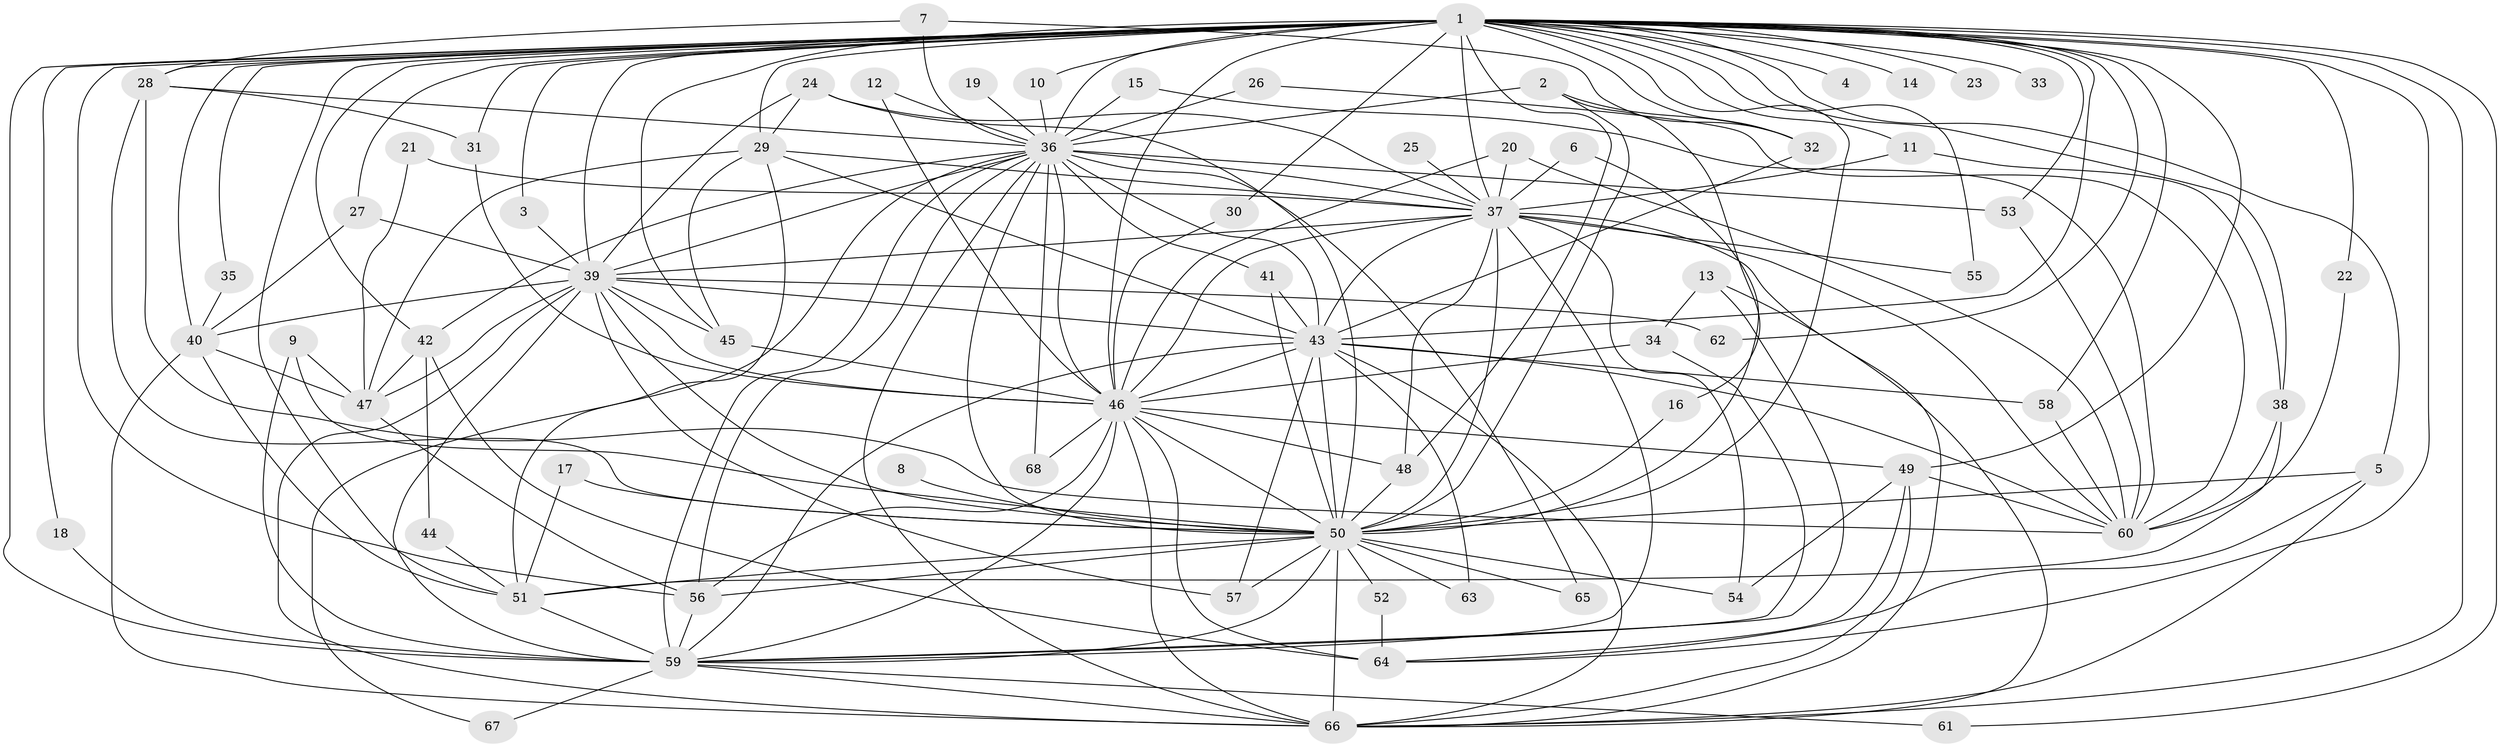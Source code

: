 // original degree distribution, {31: 0.007407407407407408, 28: 0.007407407407407408, 23: 0.007407407407407408, 19: 0.014814814814814815, 24: 0.014814814814814815, 37: 0.007407407407407408, 16: 0.014814814814814815, 3: 0.2074074074074074, 6: 0.02962962962962963, 4: 0.11851851851851852, 2: 0.5333333333333333, 7: 0.014814814814814815, 5: 0.007407407407407408, 10: 0.007407407407407408, 8: 0.007407407407407408}
// Generated by graph-tools (version 1.1) at 2025/25/03/09/25 03:25:53]
// undirected, 68 vertices, 186 edges
graph export_dot {
graph [start="1"]
  node [color=gray90,style=filled];
  1;
  2;
  3;
  4;
  5;
  6;
  7;
  8;
  9;
  10;
  11;
  12;
  13;
  14;
  15;
  16;
  17;
  18;
  19;
  20;
  21;
  22;
  23;
  24;
  25;
  26;
  27;
  28;
  29;
  30;
  31;
  32;
  33;
  34;
  35;
  36;
  37;
  38;
  39;
  40;
  41;
  42;
  43;
  44;
  45;
  46;
  47;
  48;
  49;
  50;
  51;
  52;
  53;
  54;
  55;
  56;
  57;
  58;
  59;
  60;
  61;
  62;
  63;
  64;
  65;
  66;
  67;
  68;
  1 -- 3 [weight=1.0];
  1 -- 4 [weight=2.0];
  1 -- 5 [weight=1.0];
  1 -- 10 [weight=1.0];
  1 -- 11 [weight=1.0];
  1 -- 14 [weight=2.0];
  1 -- 18 [weight=1.0];
  1 -- 22 [weight=1.0];
  1 -- 23 [weight=1.0];
  1 -- 27 [weight=1.0];
  1 -- 28 [weight=1.0];
  1 -- 29 [weight=1.0];
  1 -- 30 [weight=1.0];
  1 -- 31 [weight=1.0];
  1 -- 32 [weight=1.0];
  1 -- 33 [weight=1.0];
  1 -- 35 [weight=1.0];
  1 -- 36 [weight=2.0];
  1 -- 37 [weight=3.0];
  1 -- 38 [weight=1.0];
  1 -- 39 [weight=2.0];
  1 -- 40 [weight=1.0];
  1 -- 42 [weight=2.0];
  1 -- 43 [weight=2.0];
  1 -- 45 [weight=1.0];
  1 -- 46 [weight=3.0];
  1 -- 48 [weight=1.0];
  1 -- 49 [weight=1.0];
  1 -- 50 [weight=4.0];
  1 -- 51 [weight=1.0];
  1 -- 53 [weight=1.0];
  1 -- 55 [weight=1.0];
  1 -- 56 [weight=1.0];
  1 -- 58 [weight=1.0];
  1 -- 59 [weight=3.0];
  1 -- 61 [weight=1.0];
  1 -- 62 [weight=1.0];
  1 -- 64 [weight=1.0];
  1 -- 66 [weight=2.0];
  2 -- 16 [weight=1.0];
  2 -- 32 [weight=1.0];
  2 -- 36 [weight=1.0];
  2 -- 50 [weight=2.0];
  3 -- 39 [weight=1.0];
  5 -- 50 [weight=2.0];
  5 -- 64 [weight=1.0];
  5 -- 66 [weight=1.0];
  6 -- 37 [weight=1.0];
  6 -- 50 [weight=1.0];
  7 -- 28 [weight=1.0];
  7 -- 32 [weight=1.0];
  7 -- 36 [weight=1.0];
  8 -- 50 [weight=1.0];
  9 -- 47 [weight=1.0];
  9 -- 50 [weight=1.0];
  9 -- 59 [weight=1.0];
  10 -- 36 [weight=1.0];
  11 -- 37 [weight=1.0];
  11 -- 38 [weight=1.0];
  12 -- 36 [weight=1.0];
  12 -- 46 [weight=1.0];
  13 -- 34 [weight=1.0];
  13 -- 59 [weight=1.0];
  13 -- 66 [weight=1.0];
  15 -- 36 [weight=1.0];
  15 -- 60 [weight=1.0];
  16 -- 50 [weight=1.0];
  17 -- 50 [weight=1.0];
  17 -- 51 [weight=1.0];
  18 -- 59 [weight=1.0];
  19 -- 36 [weight=1.0];
  20 -- 37 [weight=2.0];
  20 -- 46 [weight=1.0];
  20 -- 60 [weight=1.0];
  21 -- 37 [weight=1.0];
  21 -- 47 [weight=1.0];
  22 -- 60 [weight=1.0];
  24 -- 29 [weight=1.0];
  24 -- 37 [weight=1.0];
  24 -- 39 [weight=1.0];
  24 -- 50 [weight=1.0];
  25 -- 37 [weight=1.0];
  26 -- 36 [weight=1.0];
  26 -- 60 [weight=1.0];
  27 -- 39 [weight=1.0];
  27 -- 40 [weight=1.0];
  28 -- 31 [weight=1.0];
  28 -- 36 [weight=1.0];
  28 -- 50 [weight=1.0];
  28 -- 60 [weight=1.0];
  29 -- 37 [weight=3.0];
  29 -- 43 [weight=1.0];
  29 -- 45 [weight=1.0];
  29 -- 47 [weight=1.0];
  29 -- 51 [weight=1.0];
  30 -- 46 [weight=1.0];
  31 -- 46 [weight=1.0];
  32 -- 43 [weight=1.0];
  34 -- 46 [weight=1.0];
  34 -- 59 [weight=1.0];
  35 -- 40 [weight=1.0];
  36 -- 37 [weight=1.0];
  36 -- 39 [weight=1.0];
  36 -- 41 [weight=1.0];
  36 -- 42 [weight=1.0];
  36 -- 43 [weight=2.0];
  36 -- 46 [weight=2.0];
  36 -- 50 [weight=2.0];
  36 -- 53 [weight=2.0];
  36 -- 56 [weight=1.0];
  36 -- 59 [weight=2.0];
  36 -- 65 [weight=1.0];
  36 -- 66 [weight=1.0];
  36 -- 67 [weight=1.0];
  36 -- 68 [weight=1.0];
  37 -- 39 [weight=1.0];
  37 -- 43 [weight=1.0];
  37 -- 46 [weight=1.0];
  37 -- 48 [weight=1.0];
  37 -- 50 [weight=2.0];
  37 -- 54 [weight=1.0];
  37 -- 55 [weight=1.0];
  37 -- 59 [weight=1.0];
  37 -- 60 [weight=1.0];
  37 -- 66 [weight=1.0];
  38 -- 51 [weight=1.0];
  38 -- 60 [weight=1.0];
  39 -- 40 [weight=1.0];
  39 -- 43 [weight=1.0];
  39 -- 45 [weight=1.0];
  39 -- 46 [weight=1.0];
  39 -- 47 [weight=1.0];
  39 -- 50 [weight=1.0];
  39 -- 57 [weight=1.0];
  39 -- 59 [weight=1.0];
  39 -- 62 [weight=1.0];
  39 -- 66 [weight=1.0];
  40 -- 47 [weight=1.0];
  40 -- 51 [weight=1.0];
  40 -- 66 [weight=1.0];
  41 -- 43 [weight=2.0];
  41 -- 50 [weight=1.0];
  42 -- 44 [weight=1.0];
  42 -- 47 [weight=1.0];
  42 -- 64 [weight=2.0];
  43 -- 46 [weight=1.0];
  43 -- 50 [weight=2.0];
  43 -- 57 [weight=1.0];
  43 -- 58 [weight=1.0];
  43 -- 59 [weight=1.0];
  43 -- 60 [weight=1.0];
  43 -- 63 [weight=1.0];
  43 -- 66 [weight=1.0];
  44 -- 51 [weight=1.0];
  45 -- 46 [weight=1.0];
  46 -- 48 [weight=1.0];
  46 -- 49 [weight=1.0];
  46 -- 50 [weight=1.0];
  46 -- 56 [weight=1.0];
  46 -- 59 [weight=1.0];
  46 -- 64 [weight=2.0];
  46 -- 66 [weight=3.0];
  46 -- 68 [weight=1.0];
  47 -- 56 [weight=1.0];
  48 -- 50 [weight=1.0];
  49 -- 54 [weight=1.0];
  49 -- 60 [weight=1.0];
  49 -- 64 [weight=1.0];
  49 -- 66 [weight=1.0];
  50 -- 51 [weight=1.0];
  50 -- 52 [weight=1.0];
  50 -- 54 [weight=1.0];
  50 -- 56 [weight=1.0];
  50 -- 57 [weight=1.0];
  50 -- 59 [weight=2.0];
  50 -- 63 [weight=1.0];
  50 -- 65 [weight=1.0];
  50 -- 66 [weight=2.0];
  51 -- 59 [weight=1.0];
  52 -- 64 [weight=1.0];
  53 -- 60 [weight=1.0];
  56 -- 59 [weight=1.0];
  58 -- 60 [weight=1.0];
  59 -- 61 [weight=1.0];
  59 -- 66 [weight=1.0];
  59 -- 67 [weight=1.0];
}
